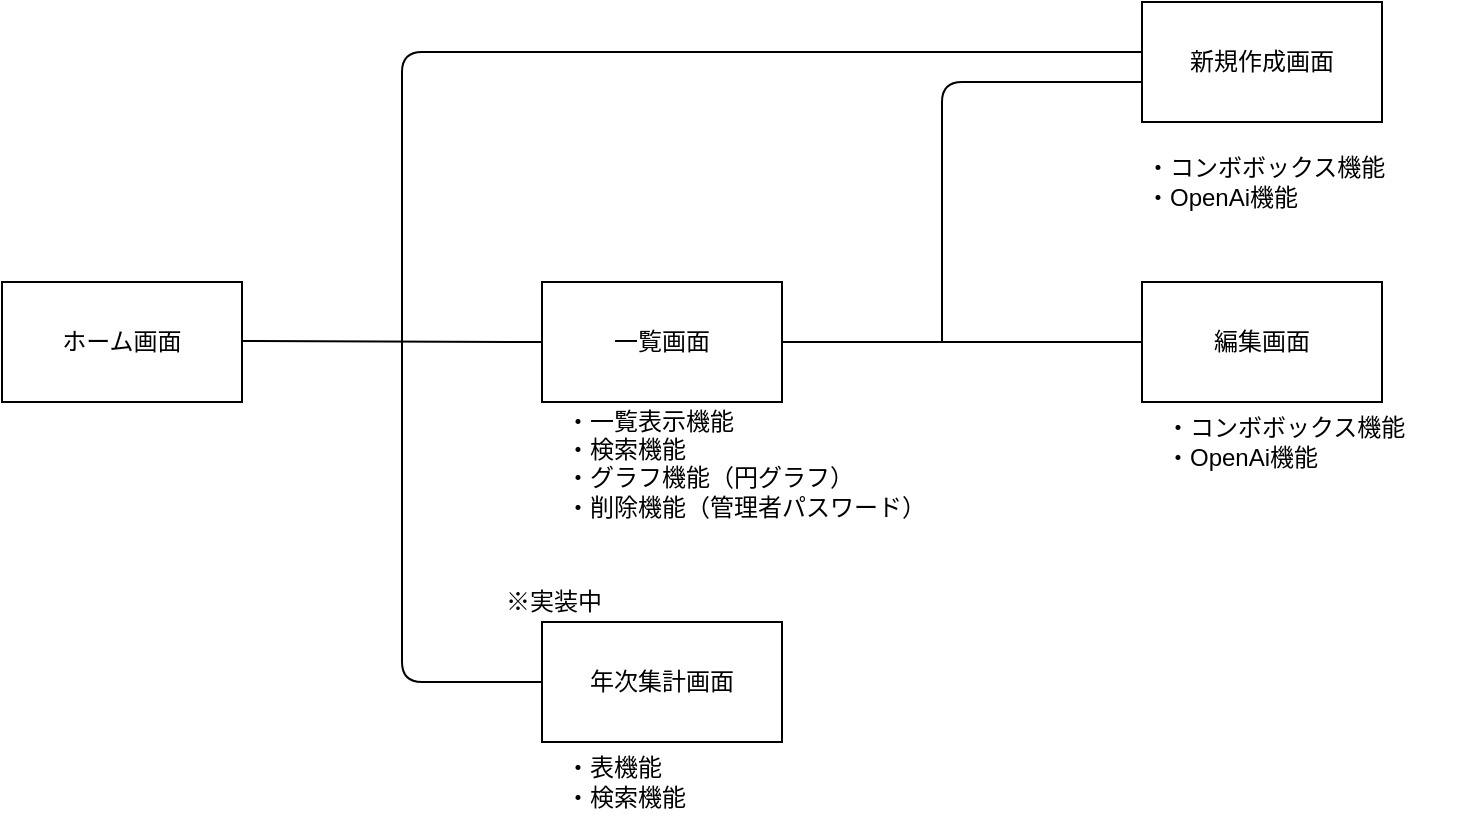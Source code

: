 <mxfile>
    <diagram id="5_0XX3SAF521I4XbNxz_" name="Page-1">
        <mxGraphModel dx="832" dy="571" grid="1" gridSize="10" guides="1" tooltips="1" connect="1" arrows="1" fold="1" page="1" pageScale="1" pageWidth="827" pageHeight="1169" math="0" shadow="0">
            <root>
                <mxCell id="0"/>
                <mxCell id="1" parent="0"/>
                <mxCell id="2" value="一覧画面" style="rounded=0;whiteSpace=wrap;html=1;" parent="1" vertex="1">
                    <mxGeometry x="330" y="170" width="120" height="60" as="geometry"/>
                </mxCell>
                <mxCell id="3" value="新規作成画面" style="rounded=0;whiteSpace=wrap;html=1;" parent="1" vertex="1">
                    <mxGeometry x="630" y="30" width="120" height="60" as="geometry"/>
                </mxCell>
                <mxCell id="4" value="編集画面" style="rounded=0;whiteSpace=wrap;html=1;" parent="1" vertex="1">
                    <mxGeometry x="630" y="170" width="120" height="60" as="geometry"/>
                </mxCell>
                <mxCell id="5" value="" style="endArrow=none;html=1;exitX=1;exitY=0.5;exitDx=0;exitDy=0;entryX=0;entryY=0.5;entryDx=0;entryDy=0;" parent="1" source="2" edge="1">
                    <mxGeometry width="50" height="50" relative="1" as="geometry">
                        <mxPoint x="520" y="320" as="sourcePoint"/>
                        <mxPoint x="630" y="200" as="targetPoint"/>
                    </mxGeometry>
                </mxCell>
                <UserObject label="・一覧表示機能&lt;br&gt;・検索機能&lt;br&gt;・グラフ機能（円グラフ）&lt;br&gt;・削除機能（管理者パスワード）" placeholders="1" id="14">
                    <mxCell style="text;html=1;strokeColor=none;fillColor=none;align=left;verticalAlign=middle;whiteSpace=wrap;overflow=hidden;" parent="1" vertex="1">
                        <mxGeometry x="340" y="230" width="190" height="60" as="geometry"/>
                    </mxCell>
                </UserObject>
                <UserObject label="・コンボボックス機能&lt;br&gt;・OpenAi機能" placeholders="1" id="17">
                    <mxCell style="text;html=1;strokeColor=none;fillColor=none;align=left;verticalAlign=middle;whiteSpace=wrap;overflow=hidden;" parent="1" vertex="1">
                        <mxGeometry x="640" y="230" width="160" height="40" as="geometry"/>
                    </mxCell>
                </UserObject>
                <UserObject label="・コンボボックス機能&lt;br&gt;・OpenAi機能" placeholders="1" id="22">
                    <mxCell style="text;html=1;strokeColor=none;fillColor=none;align=left;verticalAlign=middle;whiteSpace=wrap;overflow=hidden;" parent="1" vertex="1">
                        <mxGeometry x="630" y="100" width="160" height="40" as="geometry"/>
                    </mxCell>
                </UserObject>
                <mxCell id="24" value="" style="endArrow=none;html=1;" edge="1" parent="1">
                    <mxGeometry width="50" height="50" relative="1" as="geometry">
                        <mxPoint x="530" y="200" as="sourcePoint"/>
                        <mxPoint x="630" y="70" as="targetPoint"/>
                        <Array as="points">
                            <mxPoint x="530" y="70"/>
                        </Array>
                    </mxGeometry>
                </mxCell>
                <mxCell id="26" value="年次集計画面" style="rounded=0;whiteSpace=wrap;html=1;" vertex="1" parent="1">
                    <mxGeometry x="330" y="340" width="120" height="60" as="geometry"/>
                </mxCell>
                <mxCell id="27" value="ホーム画面" style="rounded=0;whiteSpace=wrap;html=1;" vertex="1" parent="1">
                    <mxGeometry x="60" y="170" width="120" height="60" as="geometry"/>
                </mxCell>
                <UserObject label="・表機能&lt;br&gt;・検索機能" placeholders="1" id="28">
                    <mxCell style="text;html=1;strokeColor=none;fillColor=none;align=left;verticalAlign=middle;whiteSpace=wrap;overflow=hidden;" vertex="1" parent="1">
                        <mxGeometry x="340" y="400" width="190" height="40" as="geometry"/>
                    </mxCell>
                </UserObject>
                <mxCell id="29" value="" style="endArrow=none;html=1;rounded=0;entryX=0;entryY=0.5;entryDx=0;entryDy=0;" edge="1" parent="1" target="2">
                    <mxGeometry relative="1" as="geometry">
                        <mxPoint x="180" y="199.5" as="sourcePoint"/>
                        <mxPoint x="270" y="200" as="targetPoint"/>
                    </mxGeometry>
                </mxCell>
                <mxCell id="30" value="" style="endArrow=none;html=1;" edge="1" parent="1">
                    <mxGeometry width="50" height="50" relative="1" as="geometry">
                        <mxPoint x="260" y="200" as="sourcePoint"/>
                        <mxPoint x="630" y="55" as="targetPoint"/>
                        <Array as="points">
                            <mxPoint x="260" y="55"/>
                        </Array>
                    </mxGeometry>
                </mxCell>
                <mxCell id="32" value="" style="endArrow=none;html=1;exitX=0;exitY=0.5;exitDx=0;exitDy=0;" edge="1" parent="1" source="26">
                    <mxGeometry width="50" height="50" relative="1" as="geometry">
                        <mxPoint x="380" y="300" as="sourcePoint"/>
                        <mxPoint x="260" y="200" as="targetPoint"/>
                        <Array as="points">
                            <mxPoint x="260" y="370"/>
                        </Array>
                    </mxGeometry>
                </mxCell>
                <UserObject label="※実装中" placeholders="1" id="33">
                    <mxCell style="text;html=1;strokeColor=none;fillColor=none;align=left;verticalAlign=middle;whiteSpace=wrap;overflow=hidden;" vertex="1" parent="1">
                        <mxGeometry x="310" y="320" width="190" height="20" as="geometry"/>
                    </mxCell>
                </UserObject>
            </root>
        </mxGraphModel>
    </diagram>
</mxfile>